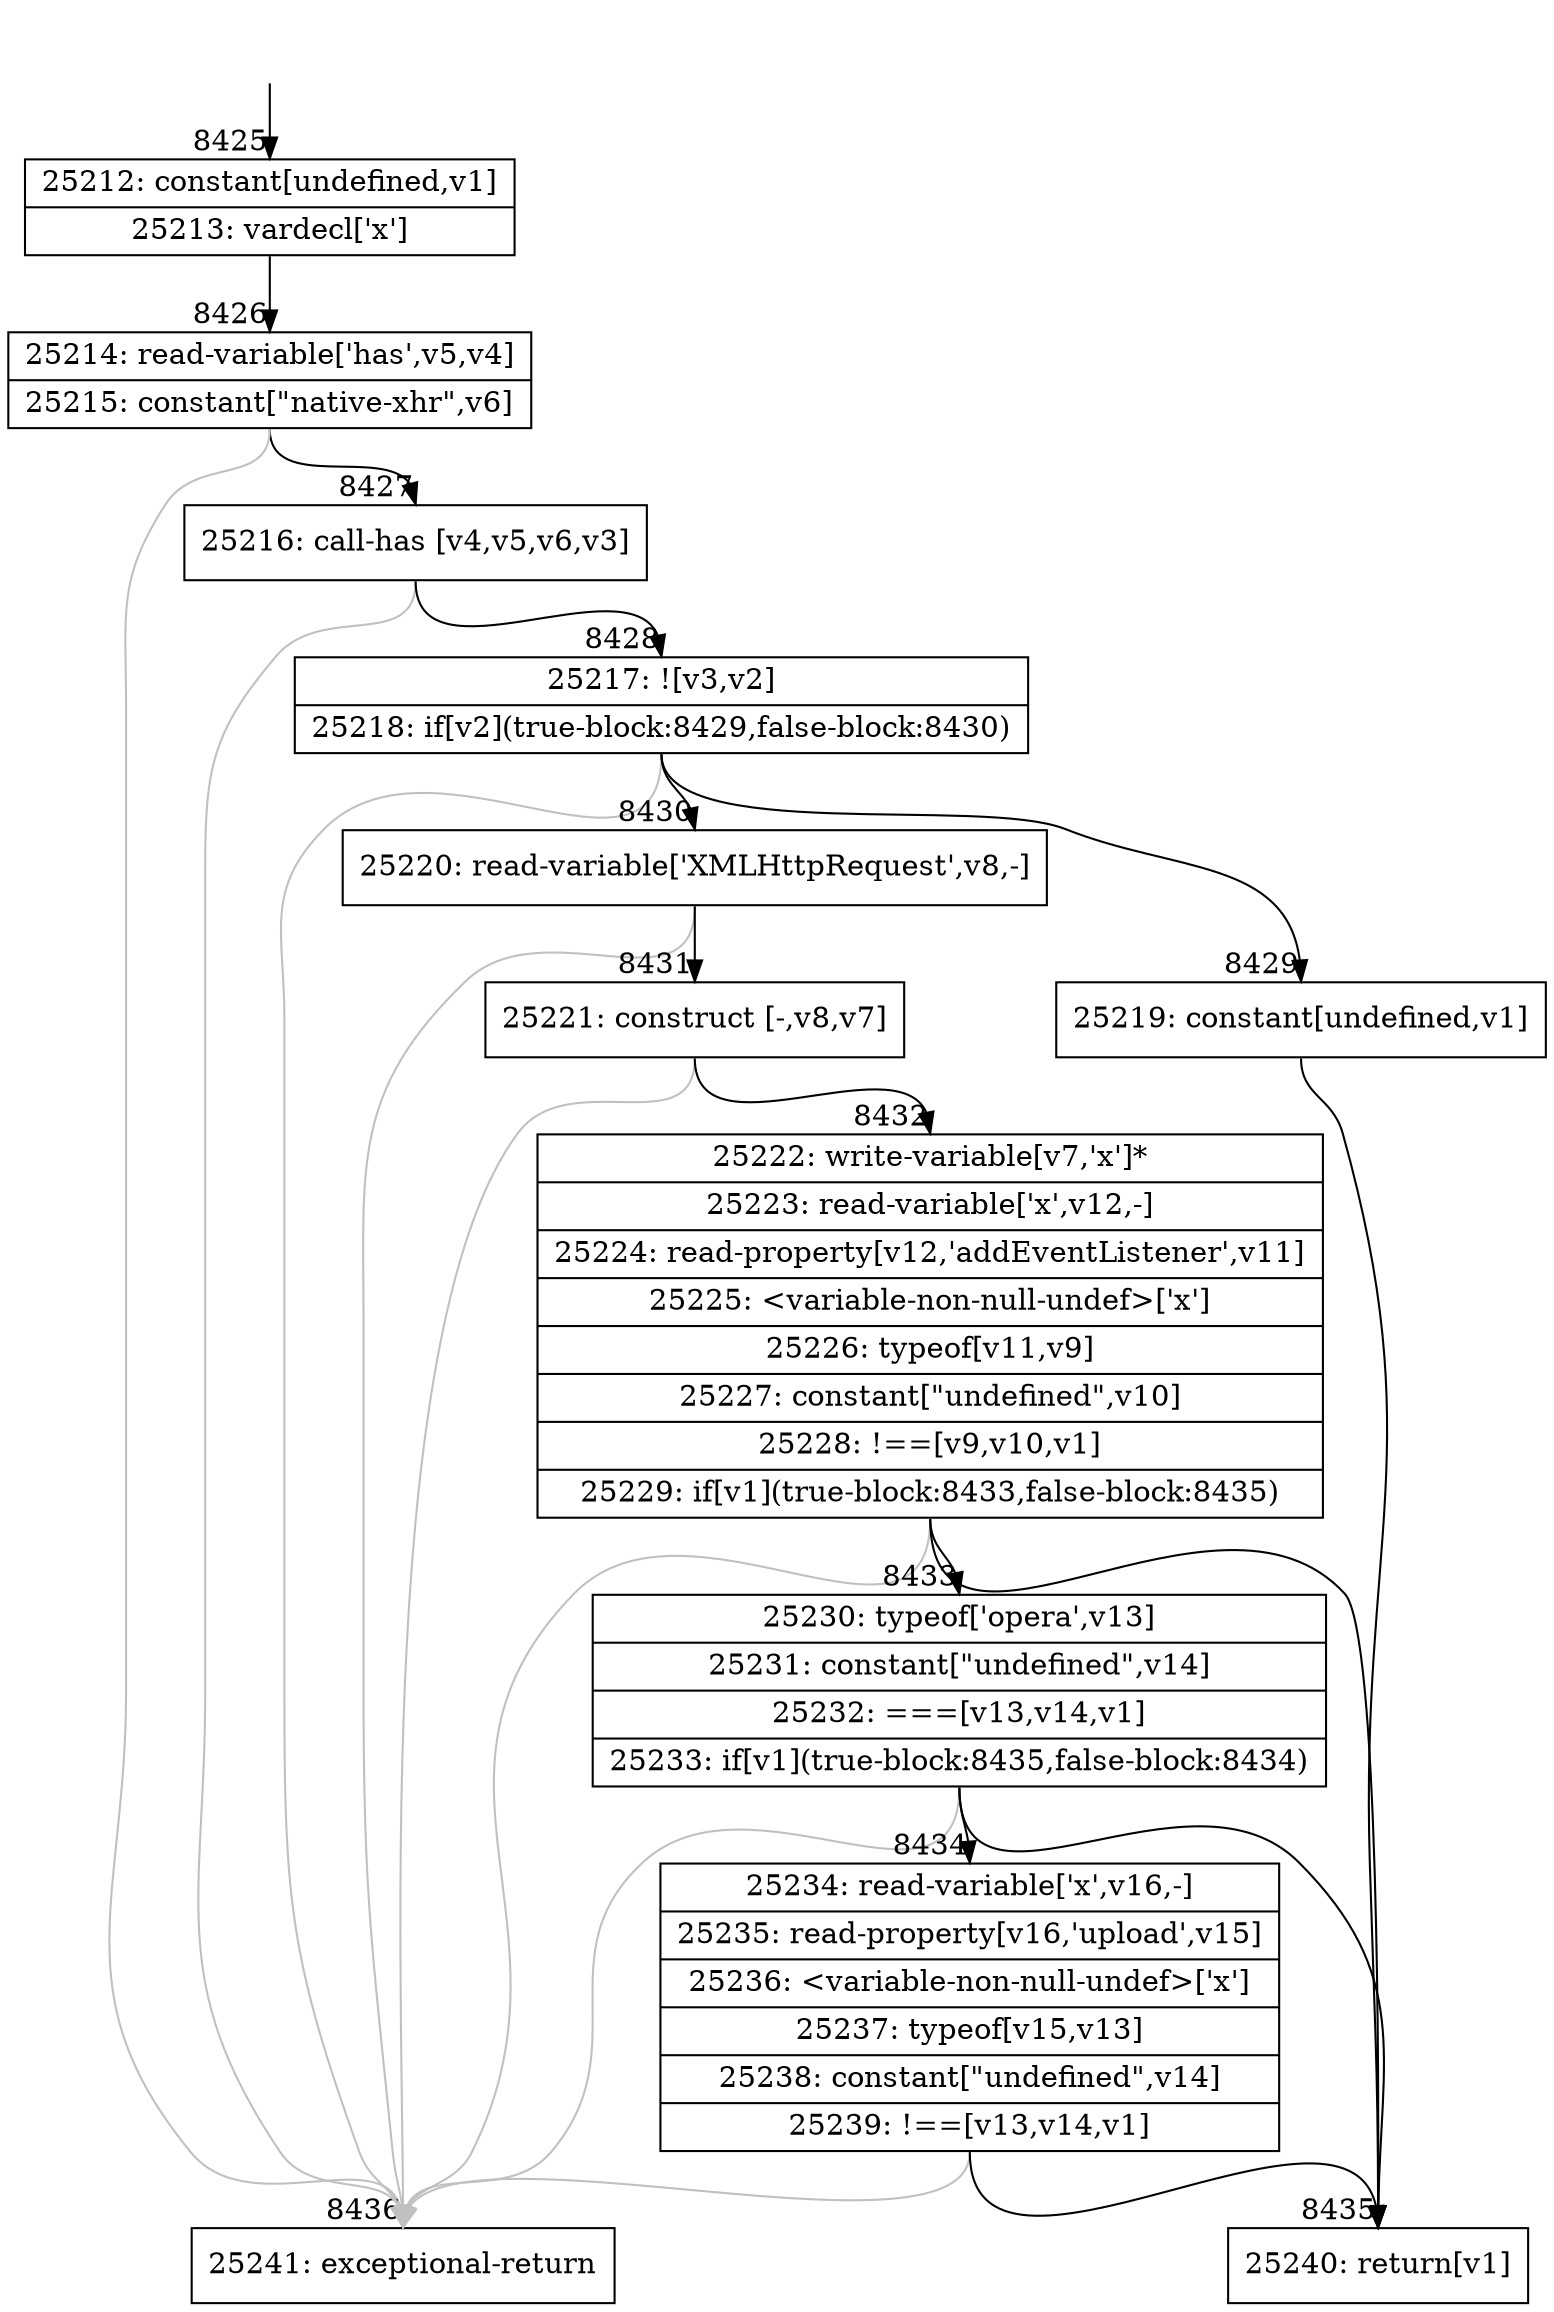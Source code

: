 digraph {
rankdir="TD"
BB_entry566[shape=none,label=""];
BB_entry566 -> BB8425 [tailport=s, headport=n, headlabel="    8425"]
BB8425 [shape=record label="{25212: constant[undefined,v1]|25213: vardecl['x']}" ] 
BB8425 -> BB8426 [tailport=s, headport=n, headlabel="      8426"]
BB8426 [shape=record label="{25214: read-variable['has',v5,v4]|25215: constant[\"native-xhr\",v6]}" ] 
BB8426 -> BB8427 [tailport=s, headport=n, headlabel="      8427"]
BB8426 -> BB8436 [tailport=s, headport=n, color=gray, headlabel="      8436"]
BB8427 [shape=record label="{25216: call-has [v4,v5,v6,v3]}" ] 
BB8427 -> BB8428 [tailport=s, headport=n, headlabel="      8428"]
BB8427 -> BB8436 [tailport=s, headport=n, color=gray]
BB8428 [shape=record label="{25217: ![v3,v2]|25218: if[v2](true-block:8429,false-block:8430)}" ] 
BB8428 -> BB8429 [tailport=s, headport=n, headlabel="      8429"]
BB8428 -> BB8430 [tailport=s, headport=n, headlabel="      8430"]
BB8428 -> BB8436 [tailport=s, headport=n, color=gray]
BB8429 [shape=record label="{25219: constant[undefined,v1]}" ] 
BB8429 -> BB8435 [tailport=s, headport=n, headlabel="      8435"]
BB8430 [shape=record label="{25220: read-variable['XMLHttpRequest',v8,-]}" ] 
BB8430 -> BB8431 [tailport=s, headport=n, headlabel="      8431"]
BB8430 -> BB8436 [tailport=s, headport=n, color=gray]
BB8431 [shape=record label="{25221: construct [-,v8,v7]}" ] 
BB8431 -> BB8432 [tailport=s, headport=n, headlabel="      8432"]
BB8431 -> BB8436 [tailport=s, headport=n, color=gray]
BB8432 [shape=record label="{25222: write-variable[v7,'x']*|25223: read-variable['x',v12,-]|25224: read-property[v12,'addEventListener',v11]|25225: \<variable-non-null-undef\>['x']|25226: typeof[v11,v9]|25227: constant[\"undefined\",v10]|25228: !==[v9,v10,v1]|25229: if[v1](true-block:8433,false-block:8435)}" ] 
BB8432 -> BB8435 [tailport=s, headport=n]
BB8432 -> BB8433 [tailport=s, headport=n, headlabel="      8433"]
BB8432 -> BB8436 [tailport=s, headport=n, color=gray]
BB8433 [shape=record label="{25230: typeof['opera',v13]|25231: constant[\"undefined\",v14]|25232: ===[v13,v14,v1]|25233: if[v1](true-block:8435,false-block:8434)}" ] 
BB8433 -> BB8435 [tailport=s, headport=n]
BB8433 -> BB8434 [tailport=s, headport=n, headlabel="      8434"]
BB8433 -> BB8436 [tailport=s, headport=n, color=gray]
BB8434 [shape=record label="{25234: read-variable['x',v16,-]|25235: read-property[v16,'upload',v15]|25236: \<variable-non-null-undef\>['x']|25237: typeof[v15,v13]|25238: constant[\"undefined\",v14]|25239: !==[v13,v14,v1]}" ] 
BB8434 -> BB8435 [tailport=s, headport=n]
BB8434 -> BB8436 [tailport=s, headport=n, color=gray]
BB8435 [shape=record label="{25240: return[v1]}" ] 
BB8436 [shape=record label="{25241: exceptional-return}" ] 
//#$~ 11839
}
